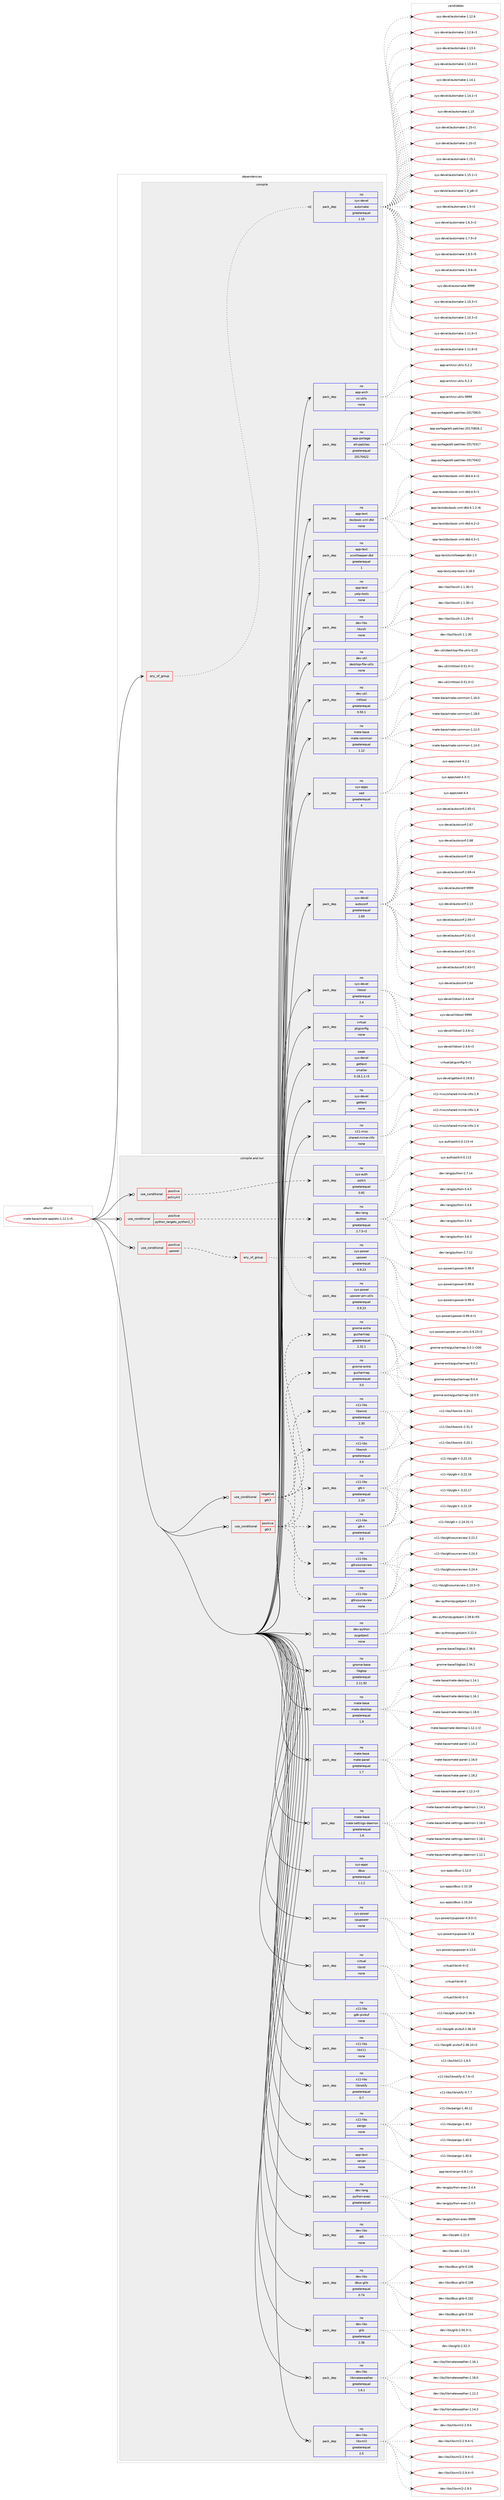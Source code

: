 digraph prolog {

# *************
# Graph options
# *************

newrank=true;
concentrate=true;
compound=true;
graph [rankdir=LR,fontname=Helvetica,fontsize=10,ranksep=1.5];#, ranksep=2.5, nodesep=0.2];
edge  [arrowhead=vee];
node  [fontname=Helvetica,fontsize=10];

# **********
# The ebuild
# **********

subgraph cluster_leftcol {
color=gray;
rank=same;
label=<<i>ebuild</i>>;
id [label="mate-base/mate-applets-1.12.1-r5", color=red, width=4, href="../mate-base/mate-applets-1.12.1-r5.svg"];
}

# ****************
# The dependencies
# ****************

subgraph cluster_midcol {
color=gray;
label=<<i>dependencies</i>>;
subgraph cluster_compile {
fillcolor="#eeeeee";
style=filled;
label=<<i>compile</i>>;
subgraph any5077 {
dependency345231 [label=<<TABLE BORDER="0" CELLBORDER="1" CELLSPACING="0" CELLPADDING="4"><TR><TD CELLPADDING="10">any_of_group</TD></TR></TABLE>>, shape=none, color=red];subgraph pack253987 {
dependency345232 [label=<<TABLE BORDER="0" CELLBORDER="1" CELLSPACING="0" CELLPADDING="4" WIDTH="220"><TR><TD ROWSPAN="6" CELLPADDING="30">pack_dep</TD></TR><TR><TD WIDTH="110">no</TD></TR><TR><TD>sys-devel</TD></TR><TR><TD>automake</TD></TR><TR><TD>greaterequal</TD></TR><TR><TD>1.15</TD></TR></TABLE>>, shape=none, color=blue];
}
dependency345231:e -> dependency345232:w [weight=20,style="dotted",arrowhead="oinv"];
}
id:e -> dependency345231:w [weight=20,style="solid",arrowhead="vee"];
subgraph pack253988 {
dependency345233 [label=<<TABLE BORDER="0" CELLBORDER="1" CELLSPACING="0" CELLPADDING="4" WIDTH="220"><TR><TD ROWSPAN="6" CELLPADDING="30">pack_dep</TD></TR><TR><TD WIDTH="110">no</TD></TR><TR><TD>app-arch</TD></TR><TR><TD>xz-utils</TD></TR><TR><TD>none</TD></TR><TR><TD></TD></TR></TABLE>>, shape=none, color=blue];
}
id:e -> dependency345233:w [weight=20,style="solid",arrowhead="vee"];
subgraph pack253989 {
dependency345234 [label=<<TABLE BORDER="0" CELLBORDER="1" CELLSPACING="0" CELLPADDING="4" WIDTH="220"><TR><TD ROWSPAN="6" CELLPADDING="30">pack_dep</TD></TR><TR><TD WIDTH="110">no</TD></TR><TR><TD>app-portage</TD></TR><TR><TD>elt-patches</TD></TR><TR><TD>greaterequal</TD></TR><TR><TD>20170422</TD></TR></TABLE>>, shape=none, color=blue];
}
id:e -> dependency345234:w [weight=20,style="solid",arrowhead="vee"];
subgraph pack253990 {
dependency345235 [label=<<TABLE BORDER="0" CELLBORDER="1" CELLSPACING="0" CELLPADDING="4" WIDTH="220"><TR><TD ROWSPAN="6" CELLPADDING="30">pack_dep</TD></TR><TR><TD WIDTH="110">no</TD></TR><TR><TD>app-text</TD></TR><TR><TD>docbook-xml-dtd</TD></TR><TR><TD>none</TD></TR><TR><TD></TD></TR></TABLE>>, shape=none, color=blue];
}
id:e -> dependency345235:w [weight=20,style="solid",arrowhead="vee"];
subgraph pack253991 {
dependency345236 [label=<<TABLE BORDER="0" CELLBORDER="1" CELLSPACING="0" CELLPADDING="4" WIDTH="220"><TR><TD ROWSPAN="6" CELLPADDING="30">pack_dep</TD></TR><TR><TD WIDTH="110">no</TD></TR><TR><TD>app-text</TD></TR><TR><TD>scrollkeeper-dtd</TD></TR><TR><TD>greaterequal</TD></TR><TR><TD>1</TD></TR></TABLE>>, shape=none, color=blue];
}
id:e -> dependency345236:w [weight=20,style="solid",arrowhead="vee"];
subgraph pack253992 {
dependency345237 [label=<<TABLE BORDER="0" CELLBORDER="1" CELLSPACING="0" CELLPADDING="4" WIDTH="220"><TR><TD ROWSPAN="6" CELLPADDING="30">pack_dep</TD></TR><TR><TD WIDTH="110">no</TD></TR><TR><TD>app-text</TD></TR><TR><TD>yelp-tools</TD></TR><TR><TD>none</TD></TR><TR><TD></TD></TR></TABLE>>, shape=none, color=blue];
}
id:e -> dependency345237:w [weight=20,style="solid",arrowhead="vee"];
subgraph pack253993 {
dependency345238 [label=<<TABLE BORDER="0" CELLBORDER="1" CELLSPACING="0" CELLPADDING="4" WIDTH="220"><TR><TD ROWSPAN="6" CELLPADDING="30">pack_dep</TD></TR><TR><TD WIDTH="110">no</TD></TR><TR><TD>dev-libs</TD></TR><TR><TD>libxslt</TD></TR><TR><TD>none</TD></TR><TR><TD></TD></TR></TABLE>>, shape=none, color=blue];
}
id:e -> dependency345238:w [weight=20,style="solid",arrowhead="vee"];
subgraph pack253994 {
dependency345239 [label=<<TABLE BORDER="0" CELLBORDER="1" CELLSPACING="0" CELLPADDING="4" WIDTH="220"><TR><TD ROWSPAN="6" CELLPADDING="30">pack_dep</TD></TR><TR><TD WIDTH="110">no</TD></TR><TR><TD>dev-util</TD></TR><TR><TD>desktop-file-utils</TD></TR><TR><TD>none</TD></TR><TR><TD></TD></TR></TABLE>>, shape=none, color=blue];
}
id:e -> dependency345239:w [weight=20,style="solid",arrowhead="vee"];
subgraph pack253995 {
dependency345240 [label=<<TABLE BORDER="0" CELLBORDER="1" CELLSPACING="0" CELLPADDING="4" WIDTH="220"><TR><TD ROWSPAN="6" CELLPADDING="30">pack_dep</TD></TR><TR><TD WIDTH="110">no</TD></TR><TR><TD>dev-util</TD></TR><TR><TD>intltool</TD></TR><TR><TD>greaterequal</TD></TR><TR><TD>0.50.1</TD></TR></TABLE>>, shape=none, color=blue];
}
id:e -> dependency345240:w [weight=20,style="solid",arrowhead="vee"];
subgraph pack253996 {
dependency345241 [label=<<TABLE BORDER="0" CELLBORDER="1" CELLSPACING="0" CELLPADDING="4" WIDTH="220"><TR><TD ROWSPAN="6" CELLPADDING="30">pack_dep</TD></TR><TR><TD WIDTH="110">no</TD></TR><TR><TD>mate-base</TD></TR><TR><TD>mate-common</TD></TR><TR><TD>greaterequal</TD></TR><TR><TD>1.12</TD></TR></TABLE>>, shape=none, color=blue];
}
id:e -> dependency345241:w [weight=20,style="solid",arrowhead="vee"];
subgraph pack253997 {
dependency345242 [label=<<TABLE BORDER="0" CELLBORDER="1" CELLSPACING="0" CELLPADDING="4" WIDTH="220"><TR><TD ROWSPAN="6" CELLPADDING="30">pack_dep</TD></TR><TR><TD WIDTH="110">no</TD></TR><TR><TD>sys-apps</TD></TR><TR><TD>sed</TD></TR><TR><TD>greaterequal</TD></TR><TR><TD>4</TD></TR></TABLE>>, shape=none, color=blue];
}
id:e -> dependency345242:w [weight=20,style="solid",arrowhead="vee"];
subgraph pack253998 {
dependency345243 [label=<<TABLE BORDER="0" CELLBORDER="1" CELLSPACING="0" CELLPADDING="4" WIDTH="220"><TR><TD ROWSPAN="6" CELLPADDING="30">pack_dep</TD></TR><TR><TD WIDTH="110">no</TD></TR><TR><TD>sys-devel</TD></TR><TR><TD>autoconf</TD></TR><TR><TD>greaterequal</TD></TR><TR><TD>2.69</TD></TR></TABLE>>, shape=none, color=blue];
}
id:e -> dependency345243:w [weight=20,style="solid",arrowhead="vee"];
subgraph pack253999 {
dependency345244 [label=<<TABLE BORDER="0" CELLBORDER="1" CELLSPACING="0" CELLPADDING="4" WIDTH="220"><TR><TD ROWSPAN="6" CELLPADDING="30">pack_dep</TD></TR><TR><TD WIDTH="110">no</TD></TR><TR><TD>sys-devel</TD></TR><TR><TD>gettext</TD></TR><TR><TD>none</TD></TR><TR><TD></TD></TR></TABLE>>, shape=none, color=blue];
}
id:e -> dependency345244:w [weight=20,style="solid",arrowhead="vee"];
subgraph pack254000 {
dependency345245 [label=<<TABLE BORDER="0" CELLBORDER="1" CELLSPACING="0" CELLPADDING="4" WIDTH="220"><TR><TD ROWSPAN="6" CELLPADDING="30">pack_dep</TD></TR><TR><TD WIDTH="110">no</TD></TR><TR><TD>sys-devel</TD></TR><TR><TD>libtool</TD></TR><TR><TD>greaterequal</TD></TR><TR><TD>2.4</TD></TR></TABLE>>, shape=none, color=blue];
}
id:e -> dependency345245:w [weight=20,style="solid",arrowhead="vee"];
subgraph pack254001 {
dependency345246 [label=<<TABLE BORDER="0" CELLBORDER="1" CELLSPACING="0" CELLPADDING="4" WIDTH="220"><TR><TD ROWSPAN="6" CELLPADDING="30">pack_dep</TD></TR><TR><TD WIDTH="110">no</TD></TR><TR><TD>virtual</TD></TR><TR><TD>pkgconfig</TD></TR><TR><TD>none</TD></TR><TR><TD></TD></TR></TABLE>>, shape=none, color=blue];
}
id:e -> dependency345246:w [weight=20,style="solid",arrowhead="vee"];
subgraph pack254002 {
dependency345247 [label=<<TABLE BORDER="0" CELLBORDER="1" CELLSPACING="0" CELLPADDING="4" WIDTH="220"><TR><TD ROWSPAN="6" CELLPADDING="30">pack_dep</TD></TR><TR><TD WIDTH="110">no</TD></TR><TR><TD>x11-misc</TD></TR><TR><TD>shared-mime-info</TD></TR><TR><TD>none</TD></TR><TR><TD></TD></TR></TABLE>>, shape=none, color=blue];
}
id:e -> dependency345247:w [weight=20,style="solid",arrowhead="vee"];
subgraph pack254003 {
dependency345248 [label=<<TABLE BORDER="0" CELLBORDER="1" CELLSPACING="0" CELLPADDING="4" WIDTH="220"><TR><TD ROWSPAN="6" CELLPADDING="30">pack_dep</TD></TR><TR><TD WIDTH="110">weak</TD></TR><TR><TD>sys-devel</TD></TR><TR><TD>gettext</TD></TR><TR><TD>smaller</TD></TR><TR><TD>0.18.1.1-r3</TD></TR></TABLE>>, shape=none, color=blue];
}
id:e -> dependency345248:w [weight=20,style="solid",arrowhead="vee"];
}
subgraph cluster_compileandrun {
fillcolor="#eeeeee";
style=filled;
label=<<i>compile and run</i>>;
subgraph cond86066 {
dependency345249 [label=<<TABLE BORDER="0" CELLBORDER="1" CELLSPACING="0" CELLPADDING="4"><TR><TD ROWSPAN="3" CELLPADDING="10">use_conditional</TD></TR><TR><TD>negative</TD></TR><TR><TD>gtk3</TD></TR></TABLE>>, shape=none, color=red];
subgraph pack254004 {
dependency345250 [label=<<TABLE BORDER="0" CELLBORDER="1" CELLSPACING="0" CELLPADDING="4" WIDTH="220"><TR><TD ROWSPAN="6" CELLPADDING="30">pack_dep</TD></TR><TR><TD WIDTH="110">no</TD></TR><TR><TD>gnome-extra</TD></TR><TR><TD>gucharmap</TD></TR><TR><TD>greaterequal</TD></TR><TR><TD>2.32.1</TD></TR></TABLE>>, shape=none, color=blue];
}
dependency345249:e -> dependency345250:w [weight=20,style="dashed",arrowhead="vee"];
subgraph pack254005 {
dependency345251 [label=<<TABLE BORDER="0" CELLBORDER="1" CELLSPACING="0" CELLPADDING="4" WIDTH="220"><TR><TD ROWSPAN="6" CELLPADDING="30">pack_dep</TD></TR><TR><TD WIDTH="110">no</TD></TR><TR><TD>x11-libs</TD></TR><TR><TD>gtk+</TD></TR><TR><TD>greaterequal</TD></TR><TR><TD>2.24</TD></TR></TABLE>>, shape=none, color=blue];
}
dependency345249:e -> dependency345251:w [weight=20,style="dashed",arrowhead="vee"];
subgraph pack254006 {
dependency345252 [label=<<TABLE BORDER="0" CELLBORDER="1" CELLSPACING="0" CELLPADDING="4" WIDTH="220"><TR><TD ROWSPAN="6" CELLPADDING="30">pack_dep</TD></TR><TR><TD WIDTH="110">no</TD></TR><TR><TD>x11-libs</TD></TR><TR><TD>gtksourceview</TD></TR><TR><TD>none</TD></TR><TR><TD></TD></TR></TABLE>>, shape=none, color=blue];
}
dependency345249:e -> dependency345252:w [weight=20,style="dashed",arrowhead="vee"];
subgraph pack254007 {
dependency345253 [label=<<TABLE BORDER="0" CELLBORDER="1" CELLSPACING="0" CELLPADDING="4" WIDTH="220"><TR><TD ROWSPAN="6" CELLPADDING="30">pack_dep</TD></TR><TR><TD WIDTH="110">no</TD></TR><TR><TD>x11-libs</TD></TR><TR><TD>libwnck</TD></TR><TR><TD>greaterequal</TD></TR><TR><TD>2.30</TD></TR></TABLE>>, shape=none, color=blue];
}
dependency345249:e -> dependency345253:w [weight=20,style="dashed",arrowhead="vee"];
}
id:e -> dependency345249:w [weight=20,style="solid",arrowhead="odotvee"];
subgraph cond86067 {
dependency345254 [label=<<TABLE BORDER="0" CELLBORDER="1" CELLSPACING="0" CELLPADDING="4"><TR><TD ROWSPAN="3" CELLPADDING="10">use_conditional</TD></TR><TR><TD>positive</TD></TR><TR><TD>gtk3</TD></TR></TABLE>>, shape=none, color=red];
subgraph pack254008 {
dependency345255 [label=<<TABLE BORDER="0" CELLBORDER="1" CELLSPACING="0" CELLPADDING="4" WIDTH="220"><TR><TD ROWSPAN="6" CELLPADDING="30">pack_dep</TD></TR><TR><TD WIDTH="110">no</TD></TR><TR><TD>gnome-extra</TD></TR><TR><TD>gucharmap</TD></TR><TR><TD>greaterequal</TD></TR><TR><TD>3.0</TD></TR></TABLE>>, shape=none, color=blue];
}
dependency345254:e -> dependency345255:w [weight=20,style="dashed",arrowhead="vee"];
subgraph pack254009 {
dependency345256 [label=<<TABLE BORDER="0" CELLBORDER="1" CELLSPACING="0" CELLPADDING="4" WIDTH="220"><TR><TD ROWSPAN="6" CELLPADDING="30">pack_dep</TD></TR><TR><TD WIDTH="110">no</TD></TR><TR><TD>x11-libs</TD></TR><TR><TD>gtk+</TD></TR><TR><TD>greaterequal</TD></TR><TR><TD>3.0</TD></TR></TABLE>>, shape=none, color=blue];
}
dependency345254:e -> dependency345256:w [weight=20,style="dashed",arrowhead="vee"];
subgraph pack254010 {
dependency345257 [label=<<TABLE BORDER="0" CELLBORDER="1" CELLSPACING="0" CELLPADDING="4" WIDTH="220"><TR><TD ROWSPAN="6" CELLPADDING="30">pack_dep</TD></TR><TR><TD WIDTH="110">no</TD></TR><TR><TD>x11-libs</TD></TR><TR><TD>gtksourceview</TD></TR><TR><TD>none</TD></TR><TR><TD></TD></TR></TABLE>>, shape=none, color=blue];
}
dependency345254:e -> dependency345257:w [weight=20,style="dashed",arrowhead="vee"];
subgraph pack254011 {
dependency345258 [label=<<TABLE BORDER="0" CELLBORDER="1" CELLSPACING="0" CELLPADDING="4" WIDTH="220"><TR><TD ROWSPAN="6" CELLPADDING="30">pack_dep</TD></TR><TR><TD WIDTH="110">no</TD></TR><TR><TD>x11-libs</TD></TR><TR><TD>libwnck</TD></TR><TR><TD>greaterequal</TD></TR><TR><TD>3.0</TD></TR></TABLE>>, shape=none, color=blue];
}
dependency345254:e -> dependency345258:w [weight=20,style="dashed",arrowhead="vee"];
}
id:e -> dependency345254:w [weight=20,style="solid",arrowhead="odotvee"];
subgraph cond86068 {
dependency345259 [label=<<TABLE BORDER="0" CELLBORDER="1" CELLSPACING="0" CELLPADDING="4"><TR><TD ROWSPAN="3" CELLPADDING="10">use_conditional</TD></TR><TR><TD>positive</TD></TR><TR><TD>policykit</TD></TR></TABLE>>, shape=none, color=red];
subgraph pack254012 {
dependency345260 [label=<<TABLE BORDER="0" CELLBORDER="1" CELLSPACING="0" CELLPADDING="4" WIDTH="220"><TR><TD ROWSPAN="6" CELLPADDING="30">pack_dep</TD></TR><TR><TD WIDTH="110">no</TD></TR><TR><TD>sys-auth</TD></TR><TR><TD>polkit</TD></TR><TR><TD>greaterequal</TD></TR><TR><TD>0.92</TD></TR></TABLE>>, shape=none, color=blue];
}
dependency345259:e -> dependency345260:w [weight=20,style="dashed",arrowhead="vee"];
}
id:e -> dependency345259:w [weight=20,style="solid",arrowhead="odotvee"];
subgraph cond86069 {
dependency345261 [label=<<TABLE BORDER="0" CELLBORDER="1" CELLSPACING="0" CELLPADDING="4"><TR><TD ROWSPAN="3" CELLPADDING="10">use_conditional</TD></TR><TR><TD>positive</TD></TR><TR><TD>python_targets_python2_7</TD></TR></TABLE>>, shape=none, color=red];
subgraph pack254013 {
dependency345262 [label=<<TABLE BORDER="0" CELLBORDER="1" CELLSPACING="0" CELLPADDING="4" WIDTH="220"><TR><TD ROWSPAN="6" CELLPADDING="30">pack_dep</TD></TR><TR><TD WIDTH="110">no</TD></TR><TR><TD>dev-lang</TD></TR><TR><TD>python</TD></TR><TR><TD>greaterequal</TD></TR><TR><TD>2.7.5-r2</TD></TR></TABLE>>, shape=none, color=blue];
}
dependency345261:e -> dependency345262:w [weight=20,style="dashed",arrowhead="vee"];
}
id:e -> dependency345261:w [weight=20,style="solid",arrowhead="odotvee"];
subgraph cond86070 {
dependency345263 [label=<<TABLE BORDER="0" CELLBORDER="1" CELLSPACING="0" CELLPADDING="4"><TR><TD ROWSPAN="3" CELLPADDING="10">use_conditional</TD></TR><TR><TD>positive</TD></TR><TR><TD>upower</TD></TR></TABLE>>, shape=none, color=red];
subgraph any5078 {
dependency345264 [label=<<TABLE BORDER="0" CELLBORDER="1" CELLSPACING="0" CELLPADDING="4"><TR><TD CELLPADDING="10">any_of_group</TD></TR></TABLE>>, shape=none, color=red];subgraph pack254014 {
dependency345265 [label=<<TABLE BORDER="0" CELLBORDER="1" CELLSPACING="0" CELLPADDING="4" WIDTH="220"><TR><TD ROWSPAN="6" CELLPADDING="30">pack_dep</TD></TR><TR><TD WIDTH="110">no</TD></TR><TR><TD>sys-power</TD></TR><TR><TD>upower</TD></TR><TR><TD>greaterequal</TD></TR><TR><TD>0.9.23</TD></TR></TABLE>>, shape=none, color=blue];
}
dependency345264:e -> dependency345265:w [weight=20,style="dotted",arrowhead="oinv"];
subgraph pack254015 {
dependency345266 [label=<<TABLE BORDER="0" CELLBORDER="1" CELLSPACING="0" CELLPADDING="4" WIDTH="220"><TR><TD ROWSPAN="6" CELLPADDING="30">pack_dep</TD></TR><TR><TD WIDTH="110">no</TD></TR><TR><TD>sys-power</TD></TR><TR><TD>upower-pm-utils</TD></TR><TR><TD>greaterequal</TD></TR><TR><TD>0.9.23</TD></TR></TABLE>>, shape=none, color=blue];
}
dependency345264:e -> dependency345266:w [weight=20,style="dotted",arrowhead="oinv"];
}
dependency345263:e -> dependency345264:w [weight=20,style="dashed",arrowhead="vee"];
}
id:e -> dependency345263:w [weight=20,style="solid",arrowhead="odotvee"];
subgraph pack254016 {
dependency345267 [label=<<TABLE BORDER="0" CELLBORDER="1" CELLSPACING="0" CELLPADDING="4" WIDTH="220"><TR><TD ROWSPAN="6" CELLPADDING="30">pack_dep</TD></TR><TR><TD WIDTH="110">no</TD></TR><TR><TD>app-text</TD></TR><TR><TD>rarian</TD></TR><TR><TD>none</TD></TR><TR><TD></TD></TR></TABLE>>, shape=none, color=blue];
}
id:e -> dependency345267:w [weight=20,style="solid",arrowhead="odotvee"];
subgraph pack254017 {
dependency345268 [label=<<TABLE BORDER="0" CELLBORDER="1" CELLSPACING="0" CELLPADDING="4" WIDTH="220"><TR><TD ROWSPAN="6" CELLPADDING="30">pack_dep</TD></TR><TR><TD WIDTH="110">no</TD></TR><TR><TD>dev-lang</TD></TR><TR><TD>python-exec</TD></TR><TR><TD>greaterequal</TD></TR><TR><TD>2</TD></TR></TABLE>>, shape=none, color=blue];
}
id:e -> dependency345268:w [weight=20,style="solid",arrowhead="odotvee"];
subgraph pack254018 {
dependency345269 [label=<<TABLE BORDER="0" CELLBORDER="1" CELLSPACING="0" CELLPADDING="4" WIDTH="220"><TR><TD ROWSPAN="6" CELLPADDING="30">pack_dep</TD></TR><TR><TD WIDTH="110">no</TD></TR><TR><TD>dev-libs</TD></TR><TR><TD>atk</TD></TR><TR><TD>none</TD></TR><TR><TD></TD></TR></TABLE>>, shape=none, color=blue];
}
id:e -> dependency345269:w [weight=20,style="solid",arrowhead="odotvee"];
subgraph pack254019 {
dependency345270 [label=<<TABLE BORDER="0" CELLBORDER="1" CELLSPACING="0" CELLPADDING="4" WIDTH="220"><TR><TD ROWSPAN="6" CELLPADDING="30">pack_dep</TD></TR><TR><TD WIDTH="110">no</TD></TR><TR><TD>dev-libs</TD></TR><TR><TD>dbus-glib</TD></TR><TR><TD>greaterequal</TD></TR><TR><TD>0.74</TD></TR></TABLE>>, shape=none, color=blue];
}
id:e -> dependency345270:w [weight=20,style="solid",arrowhead="odotvee"];
subgraph pack254020 {
dependency345271 [label=<<TABLE BORDER="0" CELLBORDER="1" CELLSPACING="0" CELLPADDING="4" WIDTH="220"><TR><TD ROWSPAN="6" CELLPADDING="30">pack_dep</TD></TR><TR><TD WIDTH="110">no</TD></TR><TR><TD>dev-libs</TD></TR><TR><TD>glib</TD></TR><TR><TD>greaterequal</TD></TR><TR><TD>2.36</TD></TR></TABLE>>, shape=none, color=blue];
}
id:e -> dependency345271:w [weight=20,style="solid",arrowhead="odotvee"];
subgraph pack254021 {
dependency345272 [label=<<TABLE BORDER="0" CELLBORDER="1" CELLSPACING="0" CELLPADDING="4" WIDTH="220"><TR><TD ROWSPAN="6" CELLPADDING="30">pack_dep</TD></TR><TR><TD WIDTH="110">no</TD></TR><TR><TD>dev-libs</TD></TR><TR><TD>libmateweather</TD></TR><TR><TD>greaterequal</TD></TR><TR><TD>1.6.1</TD></TR></TABLE>>, shape=none, color=blue];
}
id:e -> dependency345272:w [weight=20,style="solid",arrowhead="odotvee"];
subgraph pack254022 {
dependency345273 [label=<<TABLE BORDER="0" CELLBORDER="1" CELLSPACING="0" CELLPADDING="4" WIDTH="220"><TR><TD ROWSPAN="6" CELLPADDING="30">pack_dep</TD></TR><TR><TD WIDTH="110">no</TD></TR><TR><TD>dev-libs</TD></TR><TR><TD>libxml2</TD></TR><TR><TD>greaterequal</TD></TR><TR><TD>2.5</TD></TR></TABLE>>, shape=none, color=blue];
}
id:e -> dependency345273:w [weight=20,style="solid",arrowhead="odotvee"];
subgraph pack254023 {
dependency345274 [label=<<TABLE BORDER="0" CELLBORDER="1" CELLSPACING="0" CELLPADDING="4" WIDTH="220"><TR><TD ROWSPAN="6" CELLPADDING="30">pack_dep</TD></TR><TR><TD WIDTH="110">no</TD></TR><TR><TD>dev-python</TD></TR><TR><TD>pygobject</TD></TR><TR><TD>none</TD></TR><TR><TD></TD></TR></TABLE>>, shape=none, color=blue];
}
id:e -> dependency345274:w [weight=20,style="solid",arrowhead="odotvee"];
subgraph pack254024 {
dependency345275 [label=<<TABLE BORDER="0" CELLBORDER="1" CELLSPACING="0" CELLPADDING="4" WIDTH="220"><TR><TD ROWSPAN="6" CELLPADDING="30">pack_dep</TD></TR><TR><TD WIDTH="110">no</TD></TR><TR><TD>gnome-base</TD></TR><TR><TD>libgtop</TD></TR><TR><TD>greaterequal</TD></TR><TR><TD>2.11.92</TD></TR></TABLE>>, shape=none, color=blue];
}
id:e -> dependency345275:w [weight=20,style="solid",arrowhead="odotvee"];
subgraph pack254025 {
dependency345276 [label=<<TABLE BORDER="0" CELLBORDER="1" CELLSPACING="0" CELLPADDING="4" WIDTH="220"><TR><TD ROWSPAN="6" CELLPADDING="30">pack_dep</TD></TR><TR><TD WIDTH="110">no</TD></TR><TR><TD>mate-base</TD></TR><TR><TD>mate-desktop</TD></TR><TR><TD>greaterequal</TD></TR><TR><TD>1.9</TD></TR></TABLE>>, shape=none, color=blue];
}
id:e -> dependency345276:w [weight=20,style="solid",arrowhead="odotvee"];
subgraph pack254026 {
dependency345277 [label=<<TABLE BORDER="0" CELLBORDER="1" CELLSPACING="0" CELLPADDING="4" WIDTH="220"><TR><TD ROWSPAN="6" CELLPADDING="30">pack_dep</TD></TR><TR><TD WIDTH="110">no</TD></TR><TR><TD>mate-base</TD></TR><TR><TD>mate-panel</TD></TR><TR><TD>greaterequal</TD></TR><TR><TD>1.7</TD></TR></TABLE>>, shape=none, color=blue];
}
id:e -> dependency345277:w [weight=20,style="solid",arrowhead="odotvee"];
subgraph pack254027 {
dependency345278 [label=<<TABLE BORDER="0" CELLBORDER="1" CELLSPACING="0" CELLPADDING="4" WIDTH="220"><TR><TD ROWSPAN="6" CELLPADDING="30">pack_dep</TD></TR><TR><TD WIDTH="110">no</TD></TR><TR><TD>mate-base</TD></TR><TR><TD>mate-settings-daemon</TD></TR><TR><TD>greaterequal</TD></TR><TR><TD>1.6</TD></TR></TABLE>>, shape=none, color=blue];
}
id:e -> dependency345278:w [weight=20,style="solid",arrowhead="odotvee"];
subgraph pack254028 {
dependency345279 [label=<<TABLE BORDER="0" CELLBORDER="1" CELLSPACING="0" CELLPADDING="4" WIDTH="220"><TR><TD ROWSPAN="6" CELLPADDING="30">pack_dep</TD></TR><TR><TD WIDTH="110">no</TD></TR><TR><TD>sys-apps</TD></TR><TR><TD>dbus</TD></TR><TR><TD>greaterequal</TD></TR><TR><TD>1.1.2</TD></TR></TABLE>>, shape=none, color=blue];
}
id:e -> dependency345279:w [weight=20,style="solid",arrowhead="odotvee"];
subgraph pack254029 {
dependency345280 [label=<<TABLE BORDER="0" CELLBORDER="1" CELLSPACING="0" CELLPADDING="4" WIDTH="220"><TR><TD ROWSPAN="6" CELLPADDING="30">pack_dep</TD></TR><TR><TD WIDTH="110">no</TD></TR><TR><TD>sys-power</TD></TR><TR><TD>cpupower</TD></TR><TR><TD>none</TD></TR><TR><TD></TD></TR></TABLE>>, shape=none, color=blue];
}
id:e -> dependency345280:w [weight=20,style="solid",arrowhead="odotvee"];
subgraph pack254030 {
dependency345281 [label=<<TABLE BORDER="0" CELLBORDER="1" CELLSPACING="0" CELLPADDING="4" WIDTH="220"><TR><TD ROWSPAN="6" CELLPADDING="30">pack_dep</TD></TR><TR><TD WIDTH="110">no</TD></TR><TR><TD>virtual</TD></TR><TR><TD>libintl</TD></TR><TR><TD>none</TD></TR><TR><TD></TD></TR></TABLE>>, shape=none, color=blue];
}
id:e -> dependency345281:w [weight=20,style="solid",arrowhead="odotvee"];
subgraph pack254031 {
dependency345282 [label=<<TABLE BORDER="0" CELLBORDER="1" CELLSPACING="0" CELLPADDING="4" WIDTH="220"><TR><TD ROWSPAN="6" CELLPADDING="30">pack_dep</TD></TR><TR><TD WIDTH="110">no</TD></TR><TR><TD>x11-libs</TD></TR><TR><TD>gdk-pixbuf</TD></TR><TR><TD>none</TD></TR><TR><TD></TD></TR></TABLE>>, shape=none, color=blue];
}
id:e -> dependency345282:w [weight=20,style="solid",arrowhead="odotvee"];
subgraph pack254032 {
dependency345283 [label=<<TABLE BORDER="0" CELLBORDER="1" CELLSPACING="0" CELLPADDING="4" WIDTH="220"><TR><TD ROWSPAN="6" CELLPADDING="30">pack_dep</TD></TR><TR><TD WIDTH="110">no</TD></TR><TR><TD>x11-libs</TD></TR><TR><TD>libX11</TD></TR><TR><TD>none</TD></TR><TR><TD></TD></TR></TABLE>>, shape=none, color=blue];
}
id:e -> dependency345283:w [weight=20,style="solid",arrowhead="odotvee"];
subgraph pack254033 {
dependency345284 [label=<<TABLE BORDER="0" CELLBORDER="1" CELLSPACING="0" CELLPADDING="4" WIDTH="220"><TR><TD ROWSPAN="6" CELLPADDING="30">pack_dep</TD></TR><TR><TD WIDTH="110">no</TD></TR><TR><TD>x11-libs</TD></TR><TR><TD>libnotify</TD></TR><TR><TD>greaterequal</TD></TR><TR><TD>0.7</TD></TR></TABLE>>, shape=none, color=blue];
}
id:e -> dependency345284:w [weight=20,style="solid",arrowhead="odotvee"];
subgraph pack254034 {
dependency345285 [label=<<TABLE BORDER="0" CELLBORDER="1" CELLSPACING="0" CELLPADDING="4" WIDTH="220"><TR><TD ROWSPAN="6" CELLPADDING="30">pack_dep</TD></TR><TR><TD WIDTH="110">no</TD></TR><TR><TD>x11-libs</TD></TR><TR><TD>pango</TD></TR><TR><TD>none</TD></TR><TR><TD></TD></TR></TABLE>>, shape=none, color=blue];
}
id:e -> dependency345285:w [weight=20,style="solid",arrowhead="odotvee"];
}
subgraph cluster_run {
fillcolor="#eeeeee";
style=filled;
label=<<i>run</i>>;
}
}

# **************
# The candidates
# **************

subgraph cluster_choices {
rank=same;
color=gray;
label=<<i>candidates</i>>;

subgraph choice253987 {
color=black;
nodesep=1;
choice11512111545100101118101108479711711611110997107101454946494846514511449 [label="sys-devel/automake-1.10.3-r1", color=red, width=4,href="../sys-devel/automake-1.10.3-r1.svg"];
choice11512111545100101118101108479711711611110997107101454946494846514511450 [label="sys-devel/automake-1.10.3-r2", color=red, width=4,href="../sys-devel/automake-1.10.3-r2.svg"];
choice11512111545100101118101108479711711611110997107101454946494946544511449 [label="sys-devel/automake-1.11.6-r1", color=red, width=4,href="../sys-devel/automake-1.11.6-r1.svg"];
choice11512111545100101118101108479711711611110997107101454946494946544511450 [label="sys-devel/automake-1.11.6-r2", color=red, width=4,href="../sys-devel/automake-1.11.6-r2.svg"];
choice1151211154510010111810110847971171161111099710710145494649504654 [label="sys-devel/automake-1.12.6", color=red, width=4,href="../sys-devel/automake-1.12.6.svg"];
choice11512111545100101118101108479711711611110997107101454946495046544511449 [label="sys-devel/automake-1.12.6-r1", color=red, width=4,href="../sys-devel/automake-1.12.6-r1.svg"];
choice1151211154510010111810110847971171161111099710710145494649514652 [label="sys-devel/automake-1.13.4", color=red, width=4,href="../sys-devel/automake-1.13.4.svg"];
choice11512111545100101118101108479711711611110997107101454946495146524511449 [label="sys-devel/automake-1.13.4-r1", color=red, width=4,href="../sys-devel/automake-1.13.4-r1.svg"];
choice1151211154510010111810110847971171161111099710710145494649524649 [label="sys-devel/automake-1.14.1", color=red, width=4,href="../sys-devel/automake-1.14.1.svg"];
choice11512111545100101118101108479711711611110997107101454946495246494511449 [label="sys-devel/automake-1.14.1-r1", color=red, width=4,href="../sys-devel/automake-1.14.1-r1.svg"];
choice115121115451001011181011084797117116111109971071014549464953 [label="sys-devel/automake-1.15", color=red, width=4,href="../sys-devel/automake-1.15.svg"];
choice1151211154510010111810110847971171161111099710710145494649534511449 [label="sys-devel/automake-1.15-r1", color=red, width=4,href="../sys-devel/automake-1.15-r1.svg"];
choice1151211154510010111810110847971171161111099710710145494649534511450 [label="sys-devel/automake-1.15-r2", color=red, width=4,href="../sys-devel/automake-1.15-r2.svg"];
choice1151211154510010111810110847971171161111099710710145494649534649 [label="sys-devel/automake-1.15.1", color=red, width=4,href="../sys-devel/automake-1.15.1.svg"];
choice11512111545100101118101108479711711611110997107101454946495346494511449 [label="sys-devel/automake-1.15.1-r1", color=red, width=4,href="../sys-devel/automake-1.15.1-r1.svg"];
choice115121115451001011181011084797117116111109971071014549465295112544511450 [label="sys-devel/automake-1.4_p6-r2", color=red, width=4,href="../sys-devel/automake-1.4_p6-r2.svg"];
choice11512111545100101118101108479711711611110997107101454946534511450 [label="sys-devel/automake-1.5-r2", color=red, width=4,href="../sys-devel/automake-1.5-r2.svg"];
choice115121115451001011181011084797117116111109971071014549465446514511450 [label="sys-devel/automake-1.6.3-r2", color=red, width=4,href="../sys-devel/automake-1.6.3-r2.svg"];
choice115121115451001011181011084797117116111109971071014549465546574511451 [label="sys-devel/automake-1.7.9-r3", color=red, width=4,href="../sys-devel/automake-1.7.9-r3.svg"];
choice115121115451001011181011084797117116111109971071014549465646534511453 [label="sys-devel/automake-1.8.5-r5", color=red, width=4,href="../sys-devel/automake-1.8.5-r5.svg"];
choice115121115451001011181011084797117116111109971071014549465746544511452 [label="sys-devel/automake-1.9.6-r4", color=red, width=4,href="../sys-devel/automake-1.9.6-r4.svg"];
choice115121115451001011181011084797117116111109971071014557575757 [label="sys-devel/automake-9999", color=red, width=4,href="../sys-devel/automake-9999.svg"];
dependency345232:e -> choice11512111545100101118101108479711711611110997107101454946494846514511449:w [style=dotted,weight="100"];
dependency345232:e -> choice11512111545100101118101108479711711611110997107101454946494846514511450:w [style=dotted,weight="100"];
dependency345232:e -> choice11512111545100101118101108479711711611110997107101454946494946544511449:w [style=dotted,weight="100"];
dependency345232:e -> choice11512111545100101118101108479711711611110997107101454946494946544511450:w [style=dotted,weight="100"];
dependency345232:e -> choice1151211154510010111810110847971171161111099710710145494649504654:w [style=dotted,weight="100"];
dependency345232:e -> choice11512111545100101118101108479711711611110997107101454946495046544511449:w [style=dotted,weight="100"];
dependency345232:e -> choice1151211154510010111810110847971171161111099710710145494649514652:w [style=dotted,weight="100"];
dependency345232:e -> choice11512111545100101118101108479711711611110997107101454946495146524511449:w [style=dotted,weight="100"];
dependency345232:e -> choice1151211154510010111810110847971171161111099710710145494649524649:w [style=dotted,weight="100"];
dependency345232:e -> choice11512111545100101118101108479711711611110997107101454946495246494511449:w [style=dotted,weight="100"];
dependency345232:e -> choice115121115451001011181011084797117116111109971071014549464953:w [style=dotted,weight="100"];
dependency345232:e -> choice1151211154510010111810110847971171161111099710710145494649534511449:w [style=dotted,weight="100"];
dependency345232:e -> choice1151211154510010111810110847971171161111099710710145494649534511450:w [style=dotted,weight="100"];
dependency345232:e -> choice1151211154510010111810110847971171161111099710710145494649534649:w [style=dotted,weight="100"];
dependency345232:e -> choice11512111545100101118101108479711711611110997107101454946495346494511449:w [style=dotted,weight="100"];
dependency345232:e -> choice115121115451001011181011084797117116111109971071014549465295112544511450:w [style=dotted,weight="100"];
dependency345232:e -> choice11512111545100101118101108479711711611110997107101454946534511450:w [style=dotted,weight="100"];
dependency345232:e -> choice115121115451001011181011084797117116111109971071014549465446514511450:w [style=dotted,weight="100"];
dependency345232:e -> choice115121115451001011181011084797117116111109971071014549465546574511451:w [style=dotted,weight="100"];
dependency345232:e -> choice115121115451001011181011084797117116111109971071014549465646534511453:w [style=dotted,weight="100"];
dependency345232:e -> choice115121115451001011181011084797117116111109971071014549465746544511452:w [style=dotted,weight="100"];
dependency345232:e -> choice115121115451001011181011084797117116111109971071014557575757:w [style=dotted,weight="100"];
}
subgraph choice253988 {
color=black;
nodesep=1;
choice971121124597114991044712012245117116105108115455346504650 [label="app-arch/xz-utils-5.2.2", color=red, width=4,href="../app-arch/xz-utils-5.2.2.svg"];
choice971121124597114991044712012245117116105108115455346504651 [label="app-arch/xz-utils-5.2.3", color=red, width=4,href="../app-arch/xz-utils-5.2.3.svg"];
choice9711211245971149910447120122451171161051081154557575757 [label="app-arch/xz-utils-9999", color=red, width=4,href="../app-arch/xz-utils-9999.svg"];
dependency345233:e -> choice971121124597114991044712012245117116105108115455346504650:w [style=dotted,weight="100"];
dependency345233:e -> choice971121124597114991044712012245117116105108115455346504651:w [style=dotted,weight="100"];
dependency345233:e -> choice9711211245971149910447120122451171161051081154557575757:w [style=dotted,weight="100"];
}
subgraph choice253989 {
color=black;
nodesep=1;
choice97112112451121111141169710310147101108116451129711699104101115455048495548514955 [label="app-portage/elt-patches-20170317", color=red, width=4,href="../app-portage/elt-patches-20170317.svg"];
choice97112112451121111141169710310147101108116451129711699104101115455048495548525050 [label="app-portage/elt-patches-20170422", color=red, width=4,href="../app-portage/elt-patches-20170422.svg"];
choice97112112451121111141169710310147101108116451129711699104101115455048495548564953 [label="app-portage/elt-patches-20170815", color=red, width=4,href="../app-portage/elt-patches-20170815.svg"];
choice971121124511211111411697103101471011081164511297116991041011154550484955485650544649 [label="app-portage/elt-patches-20170826.1", color=red, width=4,href="../app-portage/elt-patches-20170826.1.svg"];
dependency345234:e -> choice97112112451121111141169710310147101108116451129711699104101115455048495548514955:w [style=dotted,weight="100"];
dependency345234:e -> choice97112112451121111141169710310147101108116451129711699104101115455048495548525050:w [style=dotted,weight="100"];
dependency345234:e -> choice97112112451121111141169710310147101108116451129711699104101115455048495548564953:w [style=dotted,weight="100"];
dependency345234:e -> choice971121124511211111411697103101471011081164511297116991041011154550484955485650544649:w [style=dotted,weight="100"];
}
subgraph choice253990 {
color=black;
nodesep=1;
choice971121124511610112011647100111999811111110745120109108451001161004552464946504511454 [label="app-text/docbook-xml-dtd-4.1.2-r6", color=red, width=4,href="../app-text/docbook-xml-dtd-4.1.2-r6.svg"];
choice97112112451161011201164710011199981111111074512010910845100116100455246504511450 [label="app-text/docbook-xml-dtd-4.2-r2", color=red, width=4,href="../app-text/docbook-xml-dtd-4.2-r2.svg"];
choice97112112451161011201164710011199981111111074512010910845100116100455246514511449 [label="app-text/docbook-xml-dtd-4.3-r1", color=red, width=4,href="../app-text/docbook-xml-dtd-4.3-r1.svg"];
choice97112112451161011201164710011199981111111074512010910845100116100455246524511450 [label="app-text/docbook-xml-dtd-4.4-r2", color=red, width=4,href="../app-text/docbook-xml-dtd-4.4-r2.svg"];
choice97112112451161011201164710011199981111111074512010910845100116100455246534511449 [label="app-text/docbook-xml-dtd-4.5-r1", color=red, width=4,href="../app-text/docbook-xml-dtd-4.5-r1.svg"];
dependency345235:e -> choice971121124511610112011647100111999811111110745120109108451001161004552464946504511454:w [style=dotted,weight="100"];
dependency345235:e -> choice97112112451161011201164710011199981111111074512010910845100116100455246504511450:w [style=dotted,weight="100"];
dependency345235:e -> choice97112112451161011201164710011199981111111074512010910845100116100455246514511449:w [style=dotted,weight="100"];
dependency345235:e -> choice97112112451161011201164710011199981111111074512010910845100116100455246524511450:w [style=dotted,weight="100"];
dependency345235:e -> choice97112112451161011201164710011199981111111074512010910845100116100455246534511449:w [style=dotted,weight="100"];
}
subgraph choice253991 {
color=black;
nodesep=1;
choice971121124511610112011647115991141111081081071011011121011144510011610045494648 [label="app-text/scrollkeeper-dtd-1.0", color=red, width=4,href="../app-text/scrollkeeper-dtd-1.0.svg"];
dependency345236:e -> choice971121124511610112011647115991141111081081071011011121011144510011610045494648:w [style=dotted,weight="100"];
}
subgraph choice253992 {
color=black;
nodesep=1;
choice9711211245116101120116471211011081124511611111110811545514649564648 [label="app-text/yelp-tools-3.18.0", color=red, width=4,href="../app-text/yelp-tools-3.18.0.svg"];
dependency345237:e -> choice9711211245116101120116471211011081124511611111110811545514649564648:w [style=dotted,weight="100"];
}
subgraph choice253993 {
color=black;
nodesep=1;
choice10010111845108105981154710810598120115108116454946494650574511449 [label="dev-libs/libxslt-1.1.29-r1", color=red, width=4,href="../dev-libs/libxslt-1.1.29-r1.svg"];
choice1001011184510810598115471081059812011510811645494649465148 [label="dev-libs/libxslt-1.1.30", color=red, width=4,href="../dev-libs/libxslt-1.1.30.svg"];
choice10010111845108105981154710810598120115108116454946494651484511449 [label="dev-libs/libxslt-1.1.30-r1", color=red, width=4,href="../dev-libs/libxslt-1.1.30-r1.svg"];
choice10010111845108105981154710810598120115108116454946494651484511450 [label="dev-libs/libxslt-1.1.30-r2", color=red, width=4,href="../dev-libs/libxslt-1.1.30-r2.svg"];
dependency345238:e -> choice10010111845108105981154710810598120115108116454946494650574511449:w [style=dotted,weight="100"];
dependency345238:e -> choice1001011184510810598115471081059812011510811645494649465148:w [style=dotted,weight="100"];
dependency345238:e -> choice10010111845108105981154710810598120115108116454946494651484511449:w [style=dotted,weight="100"];
dependency345238:e -> choice10010111845108105981154710810598120115108116454946494651484511450:w [style=dotted,weight="100"];
}
subgraph choice253994 {
color=black;
nodesep=1;
choice100101118451171161051084710010111510711611111245102105108101451171161051081154548465051 [label="dev-util/desktop-file-utils-0.23", color=red, width=4,href="../dev-util/desktop-file-utils-0.23.svg"];
dependency345239:e -> choice100101118451171161051084710010111510711611111245102105108101451171161051081154548465051:w [style=dotted,weight="100"];
}
subgraph choice253995 {
color=black;
nodesep=1;
choice1001011184511711610510847105110116108116111111108454846534946484511449 [label="dev-util/intltool-0.51.0-r1", color=red, width=4,href="../dev-util/intltool-0.51.0-r1.svg"];
choice1001011184511711610510847105110116108116111111108454846534946484511450 [label="dev-util/intltool-0.51.0-r2", color=red, width=4,href="../dev-util/intltool-0.51.0-r2.svg"];
dependency345240:e -> choice1001011184511711610510847105110116108116111111108454846534946484511449:w [style=dotted,weight="100"];
dependency345240:e -> choice1001011184511711610510847105110116108116111111108454846534946484511450:w [style=dotted,weight="100"];
}
subgraph choice253996 {
color=black;
nodesep=1;
choice109971161014598971151014710997116101459911110910911111045494649504648 [label="mate-base/mate-common-1.12.0", color=red, width=4,href="../mate-base/mate-common-1.12.0.svg"];
choice109971161014598971151014710997116101459911110910911111045494649524648 [label="mate-base/mate-common-1.14.0", color=red, width=4,href="../mate-base/mate-common-1.14.0.svg"];
choice109971161014598971151014710997116101459911110910911111045494649544648 [label="mate-base/mate-common-1.16.0", color=red, width=4,href="../mate-base/mate-common-1.16.0.svg"];
choice109971161014598971151014710997116101459911110910911111045494649564648 [label="mate-base/mate-common-1.18.0", color=red, width=4,href="../mate-base/mate-common-1.18.0.svg"];
dependency345241:e -> choice109971161014598971151014710997116101459911110910911111045494649504648:w [style=dotted,weight="100"];
dependency345241:e -> choice109971161014598971151014710997116101459911110910911111045494649524648:w [style=dotted,weight="100"];
dependency345241:e -> choice109971161014598971151014710997116101459911110910911111045494649544648:w [style=dotted,weight="100"];
dependency345241:e -> choice109971161014598971151014710997116101459911110910911111045494649564648:w [style=dotted,weight="100"];
}
subgraph choice253997 {
color=black;
nodesep=1;
choice115121115459711211211547115101100455246504650 [label="sys-apps/sed-4.2.2", color=red, width=4,href="../sys-apps/sed-4.2.2.svg"];
choice115121115459711211211547115101100455246514511449 [label="sys-apps/sed-4.3-r1", color=red, width=4,href="../sys-apps/sed-4.3-r1.svg"];
choice11512111545971121121154711510110045524652 [label="sys-apps/sed-4.4", color=red, width=4,href="../sys-apps/sed-4.4.svg"];
dependency345242:e -> choice115121115459711211211547115101100455246504650:w [style=dotted,weight="100"];
dependency345242:e -> choice115121115459711211211547115101100455246514511449:w [style=dotted,weight="100"];
dependency345242:e -> choice11512111545971121121154711510110045524652:w [style=dotted,weight="100"];
}
subgraph choice253998 {
color=black;
nodesep=1;
choice115121115451001011181011084797117116111991111101024550464951 [label="sys-devel/autoconf-2.13", color=red, width=4,href="../sys-devel/autoconf-2.13.svg"];
choice1151211154510010111810110847971171161119911111010245504653574511455 [label="sys-devel/autoconf-2.59-r7", color=red, width=4,href="../sys-devel/autoconf-2.59-r7.svg"];
choice1151211154510010111810110847971171161119911111010245504654494511450 [label="sys-devel/autoconf-2.61-r2", color=red, width=4,href="../sys-devel/autoconf-2.61-r2.svg"];
choice1151211154510010111810110847971171161119911111010245504654504511449 [label="sys-devel/autoconf-2.62-r1", color=red, width=4,href="../sys-devel/autoconf-2.62-r1.svg"];
choice1151211154510010111810110847971171161119911111010245504654514511449 [label="sys-devel/autoconf-2.63-r1", color=red, width=4,href="../sys-devel/autoconf-2.63-r1.svg"];
choice115121115451001011181011084797117116111991111101024550465452 [label="sys-devel/autoconf-2.64", color=red, width=4,href="../sys-devel/autoconf-2.64.svg"];
choice1151211154510010111810110847971171161119911111010245504654534511449 [label="sys-devel/autoconf-2.65-r1", color=red, width=4,href="../sys-devel/autoconf-2.65-r1.svg"];
choice115121115451001011181011084797117116111991111101024550465455 [label="sys-devel/autoconf-2.67", color=red, width=4,href="../sys-devel/autoconf-2.67.svg"];
choice115121115451001011181011084797117116111991111101024550465456 [label="sys-devel/autoconf-2.68", color=red, width=4,href="../sys-devel/autoconf-2.68.svg"];
choice115121115451001011181011084797117116111991111101024550465457 [label="sys-devel/autoconf-2.69", color=red, width=4,href="../sys-devel/autoconf-2.69.svg"];
choice1151211154510010111810110847971171161119911111010245504654574511452 [label="sys-devel/autoconf-2.69-r4", color=red, width=4,href="../sys-devel/autoconf-2.69-r4.svg"];
choice115121115451001011181011084797117116111991111101024557575757 [label="sys-devel/autoconf-9999", color=red, width=4,href="../sys-devel/autoconf-9999.svg"];
dependency345243:e -> choice115121115451001011181011084797117116111991111101024550464951:w [style=dotted,weight="100"];
dependency345243:e -> choice1151211154510010111810110847971171161119911111010245504653574511455:w [style=dotted,weight="100"];
dependency345243:e -> choice1151211154510010111810110847971171161119911111010245504654494511450:w [style=dotted,weight="100"];
dependency345243:e -> choice1151211154510010111810110847971171161119911111010245504654504511449:w [style=dotted,weight="100"];
dependency345243:e -> choice1151211154510010111810110847971171161119911111010245504654514511449:w [style=dotted,weight="100"];
dependency345243:e -> choice115121115451001011181011084797117116111991111101024550465452:w [style=dotted,weight="100"];
dependency345243:e -> choice1151211154510010111810110847971171161119911111010245504654534511449:w [style=dotted,weight="100"];
dependency345243:e -> choice115121115451001011181011084797117116111991111101024550465455:w [style=dotted,weight="100"];
dependency345243:e -> choice115121115451001011181011084797117116111991111101024550465456:w [style=dotted,weight="100"];
dependency345243:e -> choice115121115451001011181011084797117116111991111101024550465457:w [style=dotted,weight="100"];
dependency345243:e -> choice1151211154510010111810110847971171161119911111010245504654574511452:w [style=dotted,weight="100"];
dependency345243:e -> choice115121115451001011181011084797117116111991111101024557575757:w [style=dotted,weight="100"];
}
subgraph choice253999 {
color=black;
nodesep=1;
choice1151211154510010111810110847103101116116101120116454846495746564649 [label="sys-devel/gettext-0.19.8.1", color=red, width=4,href="../sys-devel/gettext-0.19.8.1.svg"];
dependency345244:e -> choice1151211154510010111810110847103101116116101120116454846495746564649:w [style=dotted,weight="100"];
}
subgraph choice254000 {
color=black;
nodesep=1;
choice1151211154510010111810110847108105981161111111084550465246544511450 [label="sys-devel/libtool-2.4.6-r2", color=red, width=4,href="../sys-devel/libtool-2.4.6-r2.svg"];
choice1151211154510010111810110847108105981161111111084550465246544511451 [label="sys-devel/libtool-2.4.6-r3", color=red, width=4,href="../sys-devel/libtool-2.4.6-r3.svg"];
choice1151211154510010111810110847108105981161111111084550465246544511452 [label="sys-devel/libtool-2.4.6-r4", color=red, width=4,href="../sys-devel/libtool-2.4.6-r4.svg"];
choice1151211154510010111810110847108105981161111111084557575757 [label="sys-devel/libtool-9999", color=red, width=4,href="../sys-devel/libtool-9999.svg"];
dependency345245:e -> choice1151211154510010111810110847108105981161111111084550465246544511450:w [style=dotted,weight="100"];
dependency345245:e -> choice1151211154510010111810110847108105981161111111084550465246544511451:w [style=dotted,weight="100"];
dependency345245:e -> choice1151211154510010111810110847108105981161111111084550465246544511452:w [style=dotted,weight="100"];
dependency345245:e -> choice1151211154510010111810110847108105981161111111084557575757:w [style=dotted,weight="100"];
}
subgraph choice254001 {
color=black;
nodesep=1;
choice11810511411611797108471121071039911111010210510345484511449 [label="virtual/pkgconfig-0-r1", color=red, width=4,href="../virtual/pkgconfig-0-r1.svg"];
dependency345246:e -> choice11810511411611797108471121071039911111010210510345484511449:w [style=dotted,weight="100"];
}
subgraph choice254002 {
color=black;
nodesep=1;
choice120494945109105115994711510497114101100451091051091014510511010211145494652 [label="x11-misc/shared-mime-info-1.4", color=red, width=4,href="../x11-misc/shared-mime-info-1.4.svg"];
choice120494945109105115994711510497114101100451091051091014510511010211145494656 [label="x11-misc/shared-mime-info-1.8", color=red, width=4,href="../x11-misc/shared-mime-info-1.8.svg"];
choice120494945109105115994711510497114101100451091051091014510511010211145494657 [label="x11-misc/shared-mime-info-1.9", color=red, width=4,href="../x11-misc/shared-mime-info-1.9.svg"];
dependency345247:e -> choice120494945109105115994711510497114101100451091051091014510511010211145494652:w [style=dotted,weight="100"];
dependency345247:e -> choice120494945109105115994711510497114101100451091051091014510511010211145494656:w [style=dotted,weight="100"];
dependency345247:e -> choice120494945109105115994711510497114101100451091051091014510511010211145494657:w [style=dotted,weight="100"];
}
subgraph choice254003 {
color=black;
nodesep=1;
choice1151211154510010111810110847103101116116101120116454846495746564649 [label="sys-devel/gettext-0.19.8.1", color=red, width=4,href="../sys-devel/gettext-0.19.8.1.svg"];
dependency345248:e -> choice1151211154510010111810110847103101116116101120116454846495746564649:w [style=dotted,weight="100"];
}
subgraph choice254004 {
color=black;
nodesep=1;
choice10311011110910145101120116114974710311799104971141099711245494846484648 [label="gnome-extra/gucharmap-10.0.0", color=red, width=4,href="../gnome-extra/gucharmap-10.0.0.svg"];
choice10311011110910145101120116114974710311799104971141099711245514648464945114504848 [label="gnome-extra/gucharmap-3.0.1-r200", color=red, width=4,href="../gnome-extra/gucharmap-3.0.1-r200.svg"];
choice103110111109101451011201161149747103117991049711410997112455746484650 [label="gnome-extra/gucharmap-9.0.2", color=red, width=4,href="../gnome-extra/gucharmap-9.0.2.svg"];
choice103110111109101451011201161149747103117991049711410997112455746484652 [label="gnome-extra/gucharmap-9.0.4", color=red, width=4,href="../gnome-extra/gucharmap-9.0.4.svg"];
dependency345250:e -> choice10311011110910145101120116114974710311799104971141099711245494846484648:w [style=dotted,weight="100"];
dependency345250:e -> choice10311011110910145101120116114974710311799104971141099711245514648464945114504848:w [style=dotted,weight="100"];
dependency345250:e -> choice103110111109101451011201161149747103117991049711410997112455746484650:w [style=dotted,weight="100"];
dependency345250:e -> choice103110111109101451011201161149747103117991049711410997112455746484652:w [style=dotted,weight="100"];
}
subgraph choice254005 {
color=black;
nodesep=1;
choice12049494510810598115471031161074345504650524651494511449 [label="x11-libs/gtk+-2.24.31-r1", color=red, width=4,href="../x11-libs/gtk+-2.24.31-r1.svg"];
choice1204949451081059811547103116107434551465050464953 [label="x11-libs/gtk+-3.22.15", color=red, width=4,href="../x11-libs/gtk+-3.22.15.svg"];
choice1204949451081059811547103116107434551465050464954 [label="x11-libs/gtk+-3.22.16", color=red, width=4,href="../x11-libs/gtk+-3.22.16.svg"];
choice1204949451081059811547103116107434551465050464955 [label="x11-libs/gtk+-3.22.17", color=red, width=4,href="../x11-libs/gtk+-3.22.17.svg"];
choice1204949451081059811547103116107434551465050464957 [label="x11-libs/gtk+-3.22.19", color=red, width=4,href="../x11-libs/gtk+-3.22.19.svg"];
dependency345251:e -> choice12049494510810598115471031161074345504650524651494511449:w [style=dotted,weight="100"];
dependency345251:e -> choice1204949451081059811547103116107434551465050464953:w [style=dotted,weight="100"];
dependency345251:e -> choice1204949451081059811547103116107434551465050464954:w [style=dotted,weight="100"];
dependency345251:e -> choice1204949451081059811547103116107434551465050464955:w [style=dotted,weight="100"];
dependency345251:e -> choice1204949451081059811547103116107434551465050464957:w [style=dotted,weight="100"];
}
subgraph choice254006 {
color=black;
nodesep=1;
choice120494945108105981154710311610711511111711499101118105101119455046494846534511451 [label="x11-libs/gtksourceview-2.10.5-r3", color=red, width=4,href="../x11-libs/gtksourceview-2.10.5-r3.svg"];
choice12049494510810598115471031161071151111171149910111810510111945514650504650 [label="x11-libs/gtksourceview-3.22.2", color=red, width=4,href="../x11-libs/gtksourceview-3.22.2.svg"];
choice12049494510810598115471031161071151111171149910111810510111945514650524651 [label="x11-libs/gtksourceview-3.24.3", color=red, width=4,href="../x11-libs/gtksourceview-3.24.3.svg"];
choice12049494510810598115471031161071151111171149910111810510111945514650524652 [label="x11-libs/gtksourceview-3.24.4", color=red, width=4,href="../x11-libs/gtksourceview-3.24.4.svg"];
dependency345252:e -> choice120494945108105981154710311610711511111711499101118105101119455046494846534511451:w [style=dotted,weight="100"];
dependency345252:e -> choice12049494510810598115471031161071151111171149910111810510111945514650504650:w [style=dotted,weight="100"];
dependency345252:e -> choice12049494510810598115471031161071151111171149910111810510111945514650524651:w [style=dotted,weight="100"];
dependency345252:e -> choice12049494510810598115471031161071151111171149910111810510111945514650524652:w [style=dotted,weight="100"];
}
subgraph choice254007 {
color=black;
nodesep=1;
choice1204949451081059811547108105981191109910745504651494648 [label="x11-libs/libwnck-2.31.0", color=red, width=4,href="../x11-libs/libwnck-2.31.0.svg"];
choice1204949451081059811547108105981191109910745514650484649 [label="x11-libs/libwnck-3.20.1", color=red, width=4,href="../x11-libs/libwnck-3.20.1.svg"];
choice1204949451081059811547108105981191109910745514650524649 [label="x11-libs/libwnck-3.24.1", color=red, width=4,href="../x11-libs/libwnck-3.24.1.svg"];
dependency345253:e -> choice1204949451081059811547108105981191109910745504651494648:w [style=dotted,weight="100"];
dependency345253:e -> choice1204949451081059811547108105981191109910745514650484649:w [style=dotted,weight="100"];
dependency345253:e -> choice1204949451081059811547108105981191109910745514650524649:w [style=dotted,weight="100"];
}
subgraph choice254008 {
color=black;
nodesep=1;
choice10311011110910145101120116114974710311799104971141099711245494846484648 [label="gnome-extra/gucharmap-10.0.0", color=red, width=4,href="../gnome-extra/gucharmap-10.0.0.svg"];
choice10311011110910145101120116114974710311799104971141099711245514648464945114504848 [label="gnome-extra/gucharmap-3.0.1-r200", color=red, width=4,href="../gnome-extra/gucharmap-3.0.1-r200.svg"];
choice103110111109101451011201161149747103117991049711410997112455746484650 [label="gnome-extra/gucharmap-9.0.2", color=red, width=4,href="../gnome-extra/gucharmap-9.0.2.svg"];
choice103110111109101451011201161149747103117991049711410997112455746484652 [label="gnome-extra/gucharmap-9.0.4", color=red, width=4,href="../gnome-extra/gucharmap-9.0.4.svg"];
dependency345255:e -> choice10311011110910145101120116114974710311799104971141099711245494846484648:w [style=dotted,weight="100"];
dependency345255:e -> choice10311011110910145101120116114974710311799104971141099711245514648464945114504848:w [style=dotted,weight="100"];
dependency345255:e -> choice103110111109101451011201161149747103117991049711410997112455746484650:w [style=dotted,weight="100"];
dependency345255:e -> choice103110111109101451011201161149747103117991049711410997112455746484652:w [style=dotted,weight="100"];
}
subgraph choice254009 {
color=black;
nodesep=1;
choice12049494510810598115471031161074345504650524651494511449 [label="x11-libs/gtk+-2.24.31-r1", color=red, width=4,href="../x11-libs/gtk+-2.24.31-r1.svg"];
choice1204949451081059811547103116107434551465050464953 [label="x11-libs/gtk+-3.22.15", color=red, width=4,href="../x11-libs/gtk+-3.22.15.svg"];
choice1204949451081059811547103116107434551465050464954 [label="x11-libs/gtk+-3.22.16", color=red, width=4,href="../x11-libs/gtk+-3.22.16.svg"];
choice1204949451081059811547103116107434551465050464955 [label="x11-libs/gtk+-3.22.17", color=red, width=4,href="../x11-libs/gtk+-3.22.17.svg"];
choice1204949451081059811547103116107434551465050464957 [label="x11-libs/gtk+-3.22.19", color=red, width=4,href="../x11-libs/gtk+-3.22.19.svg"];
dependency345256:e -> choice12049494510810598115471031161074345504650524651494511449:w [style=dotted,weight="100"];
dependency345256:e -> choice1204949451081059811547103116107434551465050464953:w [style=dotted,weight="100"];
dependency345256:e -> choice1204949451081059811547103116107434551465050464954:w [style=dotted,weight="100"];
dependency345256:e -> choice1204949451081059811547103116107434551465050464955:w [style=dotted,weight="100"];
dependency345256:e -> choice1204949451081059811547103116107434551465050464957:w [style=dotted,weight="100"];
}
subgraph choice254010 {
color=black;
nodesep=1;
choice120494945108105981154710311610711511111711499101118105101119455046494846534511451 [label="x11-libs/gtksourceview-2.10.5-r3", color=red, width=4,href="../x11-libs/gtksourceview-2.10.5-r3.svg"];
choice12049494510810598115471031161071151111171149910111810510111945514650504650 [label="x11-libs/gtksourceview-3.22.2", color=red, width=4,href="../x11-libs/gtksourceview-3.22.2.svg"];
choice12049494510810598115471031161071151111171149910111810510111945514650524651 [label="x11-libs/gtksourceview-3.24.3", color=red, width=4,href="../x11-libs/gtksourceview-3.24.3.svg"];
choice12049494510810598115471031161071151111171149910111810510111945514650524652 [label="x11-libs/gtksourceview-3.24.4", color=red, width=4,href="../x11-libs/gtksourceview-3.24.4.svg"];
dependency345257:e -> choice120494945108105981154710311610711511111711499101118105101119455046494846534511451:w [style=dotted,weight="100"];
dependency345257:e -> choice12049494510810598115471031161071151111171149910111810510111945514650504650:w [style=dotted,weight="100"];
dependency345257:e -> choice12049494510810598115471031161071151111171149910111810510111945514650524651:w [style=dotted,weight="100"];
dependency345257:e -> choice12049494510810598115471031161071151111171149910111810510111945514650524652:w [style=dotted,weight="100"];
}
subgraph choice254011 {
color=black;
nodesep=1;
choice1204949451081059811547108105981191109910745504651494648 [label="x11-libs/libwnck-2.31.0", color=red, width=4,href="../x11-libs/libwnck-2.31.0.svg"];
choice1204949451081059811547108105981191109910745514650484649 [label="x11-libs/libwnck-3.20.1", color=red, width=4,href="../x11-libs/libwnck-3.20.1.svg"];
choice1204949451081059811547108105981191109910745514650524649 [label="x11-libs/libwnck-3.24.1", color=red, width=4,href="../x11-libs/libwnck-3.24.1.svg"];
dependency345258:e -> choice1204949451081059811547108105981191109910745504651494648:w [style=dotted,weight="100"];
dependency345258:e -> choice1204949451081059811547108105981191109910745514650484649:w [style=dotted,weight="100"];
dependency345258:e -> choice1204949451081059811547108105981191109910745514650524649:w [style=dotted,weight="100"];
}
subgraph choice254012 {
color=black;
nodesep=1;
choice115121115459711711610447112111108107105116454846494951 [label="sys-auth/polkit-0.113", color=red, width=4,href="../sys-auth/polkit-0.113.svg"];
choice1151211154597117116104471121111081071051164548464949514511452 [label="sys-auth/polkit-0.113-r4", color=red, width=4,href="../sys-auth/polkit-0.113-r4.svg"];
dependency345260:e -> choice115121115459711711610447112111108107105116454846494951:w [style=dotted,weight="100"];
dependency345260:e -> choice1151211154597117116104471121111081071051164548464949514511452:w [style=dotted,weight="100"];
}
subgraph choice254013 {
color=black;
nodesep=1;
choice10010111845108971101034711212111610411111045504655464950 [label="dev-lang/python-2.7.12", color=red, width=4,href="../dev-lang/python-2.7.12.svg"];
choice10010111845108971101034711212111610411111045504655464952 [label="dev-lang/python-2.7.14", color=red, width=4,href="../dev-lang/python-2.7.14.svg"];
choice100101118451089711010347112121116104111110455146524653 [label="dev-lang/python-3.4.5", color=red, width=4,href="../dev-lang/python-3.4.5.svg"];
choice100101118451089711010347112121116104111110455146524654 [label="dev-lang/python-3.4.6", color=red, width=4,href="../dev-lang/python-3.4.6.svg"];
choice100101118451089711010347112121116104111110455146534652 [label="dev-lang/python-3.5.4", color=red, width=4,href="../dev-lang/python-3.5.4.svg"];
choice100101118451089711010347112121116104111110455146544651 [label="dev-lang/python-3.6.3", color=red, width=4,href="../dev-lang/python-3.6.3.svg"];
dependency345262:e -> choice10010111845108971101034711212111610411111045504655464950:w [style=dotted,weight="100"];
dependency345262:e -> choice10010111845108971101034711212111610411111045504655464952:w [style=dotted,weight="100"];
dependency345262:e -> choice100101118451089711010347112121116104111110455146524653:w [style=dotted,weight="100"];
dependency345262:e -> choice100101118451089711010347112121116104111110455146524654:w [style=dotted,weight="100"];
dependency345262:e -> choice100101118451089711010347112121116104111110455146534652:w [style=dotted,weight="100"];
dependency345262:e -> choice100101118451089711010347112121116104111110455146544651:w [style=dotted,weight="100"];
}
subgraph choice254014 {
color=black;
nodesep=1;
choice115121115451121111191011144711711211111910111445484657574652 [label="sys-power/upower-0.99.4", color=red, width=4,href="../sys-power/upower-0.99.4.svg"];
choice1151211154511211111910111447117112111119101114454846575746524511449 [label="sys-power/upower-0.99.4-r1", color=red, width=4,href="../sys-power/upower-0.99.4-r1.svg"];
choice115121115451121111191011144711711211111910111445484657574653 [label="sys-power/upower-0.99.5", color=red, width=4,href="../sys-power/upower-0.99.5.svg"];
choice115121115451121111191011144711711211111910111445484657574654 [label="sys-power/upower-0.99.6", color=red, width=4,href="../sys-power/upower-0.99.6.svg"];
dependency345265:e -> choice115121115451121111191011144711711211111910111445484657574652:w [style=dotted,weight="100"];
dependency345265:e -> choice1151211154511211111910111447117112111119101114454846575746524511449:w [style=dotted,weight="100"];
dependency345265:e -> choice115121115451121111191011144711711211111910111445484657574653:w [style=dotted,weight="100"];
dependency345265:e -> choice115121115451121111191011144711711211111910111445484657574654:w [style=dotted,weight="100"];
}
subgraph choice254015 {
color=black;
nodesep=1;
choice11512111545112111119101114471171121111191011144511210945117116105108115454846574650514511450 [label="sys-power/upower-pm-utils-0.9.23-r2", color=red, width=4,href="../sys-power/upower-pm-utils-0.9.23-r2.svg"];
dependency345266:e -> choice11512111545112111119101114471171121111191011144511210945117116105108115454846574650514511450:w [style=dotted,weight="100"];
}
subgraph choice254016 {
color=black;
nodesep=1;
choice97112112451161011201164711497114105971104548465646494511451 [label="app-text/rarian-0.8.1-r3", color=red, width=4,href="../app-text/rarian-0.8.1-r3.svg"];
dependency345267:e -> choice97112112451161011201164711497114105971104548465646494511451:w [style=dotted,weight="100"];
}
subgraph choice254017 {
color=black;
nodesep=1;
choice1001011184510897110103471121211161041111104510112010199455046524652 [label="dev-lang/python-exec-2.4.4", color=red, width=4,href="../dev-lang/python-exec-2.4.4.svg"];
choice1001011184510897110103471121211161041111104510112010199455046524653 [label="dev-lang/python-exec-2.4.5", color=red, width=4,href="../dev-lang/python-exec-2.4.5.svg"];
choice10010111845108971101034711212111610411111045101120101994557575757 [label="dev-lang/python-exec-9999", color=red, width=4,href="../dev-lang/python-exec-9999.svg"];
dependency345268:e -> choice1001011184510897110103471121211161041111104510112010199455046524652:w [style=dotted,weight="100"];
dependency345268:e -> choice1001011184510897110103471121211161041111104510112010199455046524653:w [style=dotted,weight="100"];
dependency345268:e -> choice10010111845108971101034711212111610411111045101120101994557575757:w [style=dotted,weight="100"];
}
subgraph choice254018 {
color=black;
nodesep=1;
choice1001011184510810598115479711610745504650504648 [label="dev-libs/atk-2.22.0", color=red, width=4,href="../dev-libs/atk-2.22.0.svg"];
choice1001011184510810598115479711610745504650524648 [label="dev-libs/atk-2.24.0", color=red, width=4,href="../dev-libs/atk-2.24.0.svg"];
dependency345269:e -> choice1001011184510810598115479711610745504650504648:w [style=dotted,weight="100"];
dependency345269:e -> choice1001011184510810598115479711610745504650524648:w [style=dotted,weight="100"];
}
subgraph choice254019 {
color=black;
nodesep=1;
choice100101118451081059811547100981171154510310810598454846494850 [label="dev-libs/dbus-glib-0.102", color=red, width=4,href="../dev-libs/dbus-glib-0.102.svg"];
choice100101118451081059811547100981171154510310810598454846494852 [label="dev-libs/dbus-glib-0.104", color=red, width=4,href="../dev-libs/dbus-glib-0.104.svg"];
choice100101118451081059811547100981171154510310810598454846494854 [label="dev-libs/dbus-glib-0.106", color=red, width=4,href="../dev-libs/dbus-glib-0.106.svg"];
choice100101118451081059811547100981171154510310810598454846494856 [label="dev-libs/dbus-glib-0.108", color=red, width=4,href="../dev-libs/dbus-glib-0.108.svg"];
dependency345270:e -> choice100101118451081059811547100981171154510310810598454846494850:w [style=dotted,weight="100"];
dependency345270:e -> choice100101118451081059811547100981171154510310810598454846494852:w [style=dotted,weight="100"];
dependency345270:e -> choice100101118451081059811547100981171154510310810598454846494854:w [style=dotted,weight="100"];
dependency345270:e -> choice100101118451081059811547100981171154510310810598454846494856:w [style=dotted,weight="100"];
}
subgraph choice254020 {
color=black;
nodesep=1;
choice10010111845108105981154710310810598455046534846514511449 [label="dev-libs/glib-2.50.3-r1", color=red, width=4,href="../dev-libs/glib-2.50.3-r1.svg"];
choice1001011184510810598115471031081059845504653504651 [label="dev-libs/glib-2.52.3", color=red, width=4,href="../dev-libs/glib-2.52.3.svg"];
dependency345271:e -> choice10010111845108105981154710310810598455046534846514511449:w [style=dotted,weight="100"];
dependency345271:e -> choice1001011184510810598115471031081059845504653504651:w [style=dotted,weight="100"];
}
subgraph choice254021 {
color=black;
nodesep=1;
choice10010111845108105981154710810598109971161011191019711610410111445494649504650 [label="dev-libs/libmateweather-1.12.2", color=red, width=4,href="../dev-libs/libmateweather-1.12.2.svg"];
choice10010111845108105981154710810598109971161011191019711610410111445494649524651 [label="dev-libs/libmateweather-1.14.3", color=red, width=4,href="../dev-libs/libmateweather-1.14.3.svg"];
choice10010111845108105981154710810598109971161011191019711610410111445494649544649 [label="dev-libs/libmateweather-1.16.1", color=red, width=4,href="../dev-libs/libmateweather-1.16.1.svg"];
choice10010111845108105981154710810598109971161011191019711610410111445494649564648 [label="dev-libs/libmateweather-1.18.0", color=red, width=4,href="../dev-libs/libmateweather-1.18.0.svg"];
dependency345272:e -> choice10010111845108105981154710810598109971161011191019711610410111445494649504650:w [style=dotted,weight="100"];
dependency345272:e -> choice10010111845108105981154710810598109971161011191019711610410111445494649524651:w [style=dotted,weight="100"];
dependency345272:e -> choice10010111845108105981154710810598109971161011191019711610410111445494649544649:w [style=dotted,weight="100"];
dependency345272:e -> choice10010111845108105981154710810598109971161011191019711610410111445494649564648:w [style=dotted,weight="100"];
}
subgraph choice254022 {
color=black;
nodesep=1;
choice10010111845108105981154710810598120109108504550465746524511449 [label="dev-libs/libxml2-2.9.4-r1", color=red, width=4,href="../dev-libs/libxml2-2.9.4-r1.svg"];
choice10010111845108105981154710810598120109108504550465746524511450 [label="dev-libs/libxml2-2.9.4-r2", color=red, width=4,href="../dev-libs/libxml2-2.9.4-r2.svg"];
choice10010111845108105981154710810598120109108504550465746524511451 [label="dev-libs/libxml2-2.9.4-r3", color=red, width=4,href="../dev-libs/libxml2-2.9.4-r3.svg"];
choice1001011184510810598115471081059812010910850455046574653 [label="dev-libs/libxml2-2.9.5", color=red, width=4,href="../dev-libs/libxml2-2.9.5.svg"];
choice1001011184510810598115471081059812010910850455046574654 [label="dev-libs/libxml2-2.9.6", color=red, width=4,href="../dev-libs/libxml2-2.9.6.svg"];
dependency345273:e -> choice10010111845108105981154710810598120109108504550465746524511449:w [style=dotted,weight="100"];
dependency345273:e -> choice10010111845108105981154710810598120109108504550465746524511450:w [style=dotted,weight="100"];
dependency345273:e -> choice10010111845108105981154710810598120109108504550465746524511451:w [style=dotted,weight="100"];
dependency345273:e -> choice1001011184510810598115471081059812010910850455046574653:w [style=dotted,weight="100"];
dependency345273:e -> choice1001011184510810598115471081059812010910850455046574654:w [style=dotted,weight="100"];
}
subgraph choice254023 {
color=black;
nodesep=1;
choice1001011184511212111610411111047112121103111981061019911645504650564654451145353 [label="dev-python/pygobject-2.28.6-r55", color=red, width=4,href="../dev-python/pygobject-2.28.6-r55.svg"];
choice1001011184511212111610411111047112121103111981061019911645514650504648 [label="dev-python/pygobject-3.22.0", color=red, width=4,href="../dev-python/pygobject-3.22.0.svg"];
choice1001011184511212111610411111047112121103111981061019911645514650524649 [label="dev-python/pygobject-3.24.1", color=red, width=4,href="../dev-python/pygobject-3.24.1.svg"];
dependency345274:e -> choice1001011184511212111610411111047112121103111981061019911645504650564654451145353:w [style=dotted,weight="100"];
dependency345274:e -> choice1001011184511212111610411111047112121103111981061019911645514650504648:w [style=dotted,weight="100"];
dependency345274:e -> choice1001011184511212111610411111047112121103111981061019911645514650524649:w [style=dotted,weight="100"];
}
subgraph choice254024 {
color=black;
nodesep=1;
choice103110111109101459897115101471081059810311611111245504651524650 [label="gnome-base/libgtop-2.34.2", color=red, width=4,href="../gnome-base/libgtop-2.34.2.svg"];
choice103110111109101459897115101471081059810311611111245504651544648 [label="gnome-base/libgtop-2.36.0", color=red, width=4,href="../gnome-base/libgtop-2.36.0.svg"];
dependency345275:e -> choice103110111109101459897115101471081059810311611111245504651524650:w [style=dotted,weight="100"];
dependency345275:e -> choice103110111109101459897115101471081059810311611111245504651544648:w [style=dotted,weight="100"];
}
subgraph choice254025 {
color=black;
nodesep=1;
choice10997116101459897115101471099711610145100101115107116111112454946495046494511450 [label="mate-base/mate-desktop-1.12.1-r2", color=red, width=4,href="../mate-base/mate-desktop-1.12.1-r2.svg"];
choice1099711610145989711510147109971161014510010111510711611111245494649524649 [label="mate-base/mate-desktop-1.14.1", color=red, width=4,href="../mate-base/mate-desktop-1.14.1.svg"];
choice1099711610145989711510147109971161014510010111510711611111245494649544649 [label="mate-base/mate-desktop-1.16.1", color=red, width=4,href="../mate-base/mate-desktop-1.16.1.svg"];
choice1099711610145989711510147109971161014510010111510711611111245494649564648 [label="mate-base/mate-desktop-1.18.0", color=red, width=4,href="../mate-base/mate-desktop-1.18.0.svg"];
dependency345276:e -> choice10997116101459897115101471099711610145100101115107116111112454946495046494511450:w [style=dotted,weight="100"];
dependency345276:e -> choice1099711610145989711510147109971161014510010111510711611111245494649524649:w [style=dotted,weight="100"];
dependency345276:e -> choice1099711610145989711510147109971161014510010111510711611111245494649544649:w [style=dotted,weight="100"];
dependency345276:e -> choice1099711610145989711510147109971161014510010111510711611111245494649564648:w [style=dotted,weight="100"];
}
subgraph choice254026 {
color=black;
nodesep=1;
choice1099711610145989711510147109971161014511297110101108454946495046504511451 [label="mate-base/mate-panel-1.12.2-r3", color=red, width=4,href="../mate-base/mate-panel-1.12.2-r3.svg"];
choice109971161014598971151014710997116101451129711010110845494649524650 [label="mate-base/mate-panel-1.14.2", color=red, width=4,href="../mate-base/mate-panel-1.14.2.svg"];
choice109971161014598971151014710997116101451129711010110845494649544648 [label="mate-base/mate-panel-1.16.0", color=red, width=4,href="../mate-base/mate-panel-1.16.0.svg"];
choice109971161014598971151014710997116101451129711010110845494649564650 [label="mate-base/mate-panel-1.18.2", color=red, width=4,href="../mate-base/mate-panel-1.18.2.svg"];
dependency345277:e -> choice1099711610145989711510147109971161014511297110101108454946495046504511451:w [style=dotted,weight="100"];
dependency345277:e -> choice109971161014598971151014710997116101451129711010110845494649524650:w [style=dotted,weight="100"];
dependency345277:e -> choice109971161014598971151014710997116101451129711010110845494649544648:w [style=dotted,weight="100"];
dependency345277:e -> choice109971161014598971151014710997116101451129711010110845494649564650:w [style=dotted,weight="100"];
}
subgraph choice254027 {
color=black;
nodesep=1;
choice10997116101459897115101471099711610145115101116116105110103115451009710110911111045494649504649 [label="mate-base/mate-settings-daemon-1.12.1", color=red, width=4,href="../mate-base/mate-settings-daemon-1.12.1.svg"];
choice10997116101459897115101471099711610145115101116116105110103115451009710110911111045494649524649 [label="mate-base/mate-settings-daemon-1.14.1", color=red, width=4,href="../mate-base/mate-settings-daemon-1.14.1.svg"];
choice10997116101459897115101471099711610145115101116116105110103115451009710110911111045494649544648 [label="mate-base/mate-settings-daemon-1.16.0", color=red, width=4,href="../mate-base/mate-settings-daemon-1.16.0.svg"];
choice10997116101459897115101471099711610145115101116116105110103115451009710110911111045494649564649 [label="mate-base/mate-settings-daemon-1.18.1", color=red, width=4,href="../mate-base/mate-settings-daemon-1.18.1.svg"];
dependency345278:e -> choice10997116101459897115101471099711610145115101116116105110103115451009710110911111045494649504649:w [style=dotted,weight="100"];
dependency345278:e -> choice10997116101459897115101471099711610145115101116116105110103115451009710110911111045494649524649:w [style=dotted,weight="100"];
dependency345278:e -> choice10997116101459897115101471099711610145115101116116105110103115451009710110911111045494649544648:w [style=dotted,weight="100"];
dependency345278:e -> choice10997116101459897115101471099711610145115101116116105110103115451009710110911111045494649564649:w [style=dotted,weight="100"];
}
subgraph choice254028 {
color=black;
nodesep=1;
choice115121115459711211211547100981171154549464948464956 [label="sys-apps/dbus-1.10.18", color=red, width=4,href="../sys-apps/dbus-1.10.18.svg"];
choice115121115459711211211547100981171154549464948465052 [label="sys-apps/dbus-1.10.24", color=red, width=4,href="../sys-apps/dbus-1.10.24.svg"];
choice1151211154597112112115471009811711545494649504648 [label="sys-apps/dbus-1.12.0", color=red, width=4,href="../sys-apps/dbus-1.12.0.svg"];
dependency345279:e -> choice115121115459711211211547100981171154549464948464956:w [style=dotted,weight="100"];
dependency345279:e -> choice115121115459711211211547100981171154549464948465052:w [style=dotted,weight="100"];
dependency345279:e -> choice1151211154597112112115471009811711545494649504648:w [style=dotted,weight="100"];
}
subgraph choice254029 {
color=black;
nodesep=1;
choice1151211154511211111910111447991121171121111191011144551464956 [label="sys-power/cpupower-3.18", color=red, width=4,href="../sys-power/cpupower-3.18.svg"];
choice11512111545112111119101114479911211711211111910111445524649514648 [label="sys-power/cpupower-4.13.0", color=red, width=4,href="../sys-power/cpupower-4.13.0.svg"];
choice1151211154511211111910111447991121171121111191011144552465746484511449 [label="sys-power/cpupower-4.9.0-r1", color=red, width=4,href="../sys-power/cpupower-4.9.0-r1.svg"];
dependency345280:e -> choice1151211154511211111910111447991121171121111191011144551464956:w [style=dotted,weight="100"];
dependency345280:e -> choice11512111545112111119101114479911211711211111910111445524649514648:w [style=dotted,weight="100"];
dependency345280:e -> choice1151211154511211111910111447991121171121111191011144552465746484511449:w [style=dotted,weight="100"];
}
subgraph choice254030 {
color=black;
nodesep=1;
choice1181051141161179710847108105981051101161084548 [label="virtual/libintl-0", color=red, width=4,href="../virtual/libintl-0.svg"];
choice11810511411611797108471081059810511011610845484511449 [label="virtual/libintl-0-r1", color=red, width=4,href="../virtual/libintl-0-r1.svg"];
choice11810511411611797108471081059810511011610845484511450 [label="virtual/libintl-0-r2", color=red, width=4,href="../virtual/libintl-0-r2.svg"];
dependency345281:e -> choice1181051141161179710847108105981051101161084548:w [style=dotted,weight="100"];
dependency345281:e -> choice11810511411611797108471081059810511011610845484511449:w [style=dotted,weight="100"];
dependency345281:e -> choice11810511411611797108471081059810511011610845484511450:w [style=dotted,weight="100"];
}
subgraph choice254031 {
color=black;
nodesep=1;
choice120494945108105981154710310010745112105120981171024550465154464948 [label="x11-libs/gdk-pixbuf-2.36.10", color=red, width=4,href="../x11-libs/gdk-pixbuf-2.36.10.svg"];
choice1204949451081059811547103100107451121051209811710245504651544649484511450 [label="x11-libs/gdk-pixbuf-2.36.10-r2", color=red, width=4,href="../x11-libs/gdk-pixbuf-2.36.10-r2.svg"];
choice1204949451081059811547103100107451121051209811710245504651544657 [label="x11-libs/gdk-pixbuf-2.36.9", color=red, width=4,href="../x11-libs/gdk-pixbuf-2.36.9.svg"];
dependency345282:e -> choice120494945108105981154710310010745112105120981171024550465154464948:w [style=dotted,weight="100"];
dependency345282:e -> choice1204949451081059811547103100107451121051209811710245504651544649484511450:w [style=dotted,weight="100"];
dependency345282:e -> choice1204949451081059811547103100107451121051209811710245504651544657:w [style=dotted,weight="100"];
}
subgraph choice254032 {
color=black;
nodesep=1;
choice120494945108105981154710810598884949454946544653 [label="x11-libs/libX11-1.6.5", color=red, width=4,href="../x11-libs/libX11-1.6.5.svg"];
dependency345283:e -> choice120494945108105981154710810598884949454946544653:w [style=dotted,weight="100"];
}
subgraph choice254033 {
color=black;
nodesep=1;
choice1204949451081059811547108105981101111161051021214548465546544511451 [label="x11-libs/libnotify-0.7.6-r3", color=red, width=4,href="../x11-libs/libnotify-0.7.6-r3.svg"];
choice120494945108105981154710810598110111116105102121454846554655 [label="x11-libs/libnotify-0.7.7", color=red, width=4,href="../x11-libs/libnotify-0.7.7.svg"];
dependency345284:e -> choice1204949451081059811547108105981101111161051021214548465546544511451:w [style=dotted,weight="100"];
dependency345284:e -> choice120494945108105981154710810598110111116105102121454846554655:w [style=dotted,weight="100"];
}
subgraph choice254034 {
color=black;
nodesep=1;
choice1204949451081059811547112971101031114549465248464950 [label="x11-libs/pango-1.40.12", color=red, width=4,href="../x11-libs/pango-1.40.12.svg"];
choice12049494510810598115471129711010311145494652484651 [label="x11-libs/pango-1.40.3", color=red, width=4,href="../x11-libs/pango-1.40.3.svg"];
choice12049494510810598115471129711010311145494652484653 [label="x11-libs/pango-1.40.5", color=red, width=4,href="../x11-libs/pango-1.40.5.svg"];
choice12049494510810598115471129711010311145494652484654 [label="x11-libs/pango-1.40.6", color=red, width=4,href="../x11-libs/pango-1.40.6.svg"];
dependency345285:e -> choice1204949451081059811547112971101031114549465248464950:w [style=dotted,weight="100"];
dependency345285:e -> choice12049494510810598115471129711010311145494652484651:w [style=dotted,weight="100"];
dependency345285:e -> choice12049494510810598115471129711010311145494652484653:w [style=dotted,weight="100"];
dependency345285:e -> choice12049494510810598115471129711010311145494652484654:w [style=dotted,weight="100"];
}
}

}

